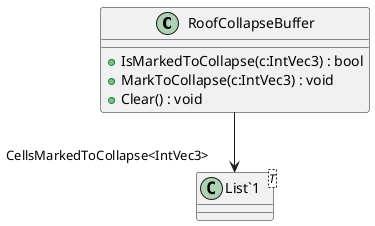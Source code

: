 @startuml
class RoofCollapseBuffer {
    + IsMarkedToCollapse(c:IntVec3) : bool
    + MarkToCollapse(c:IntVec3) : void
    + Clear() : void
}
class "List`1"<T> {
}
RoofCollapseBuffer --> "CellsMarkedToCollapse<IntVec3>" "List`1"
@enduml
